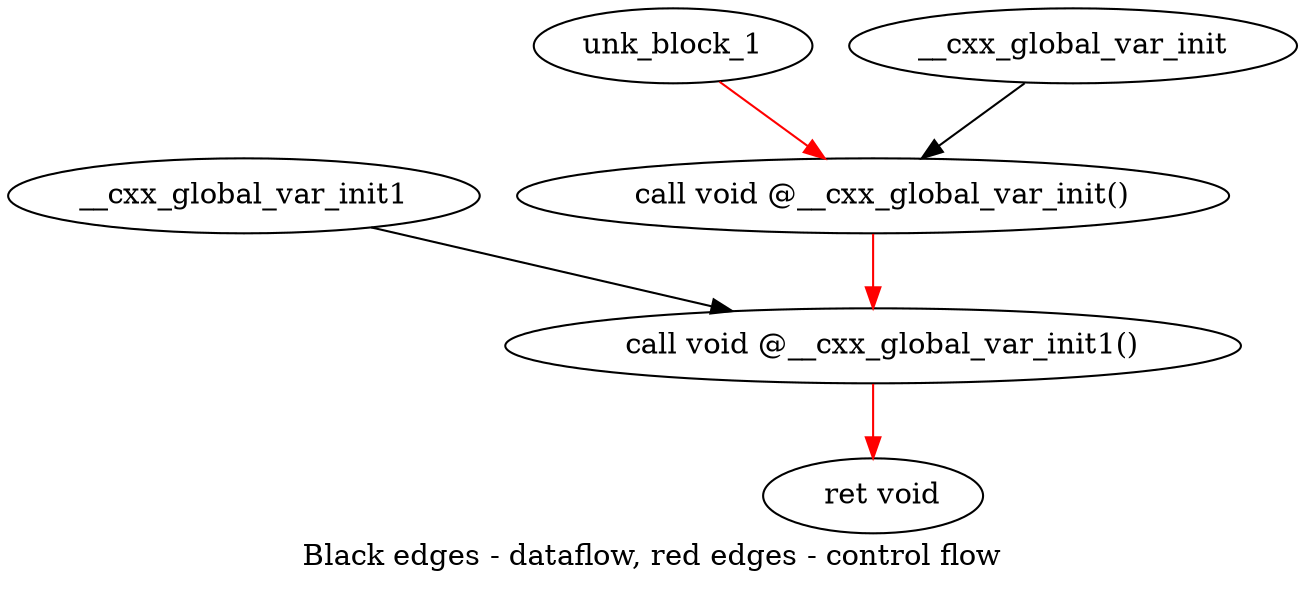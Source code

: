 digraph G {
compound=true
label="Black edges - dataflow, red edges - control flow"
"_1" [label="  call void @__cxx_global_var_init()"]
"_2" [label="  call void @__cxx_global_var_init1()"]
"_3" [label="  ret void"]
"unk_block_1" -> "_1"[color=red]
"__cxx_global_var_init" -> "_1"
"_1" -> "_2"[color=red weight=2]
"__cxx_global_var_init1" -> "_2"
"_2" -> "_3"[color=red weight=2]

}
